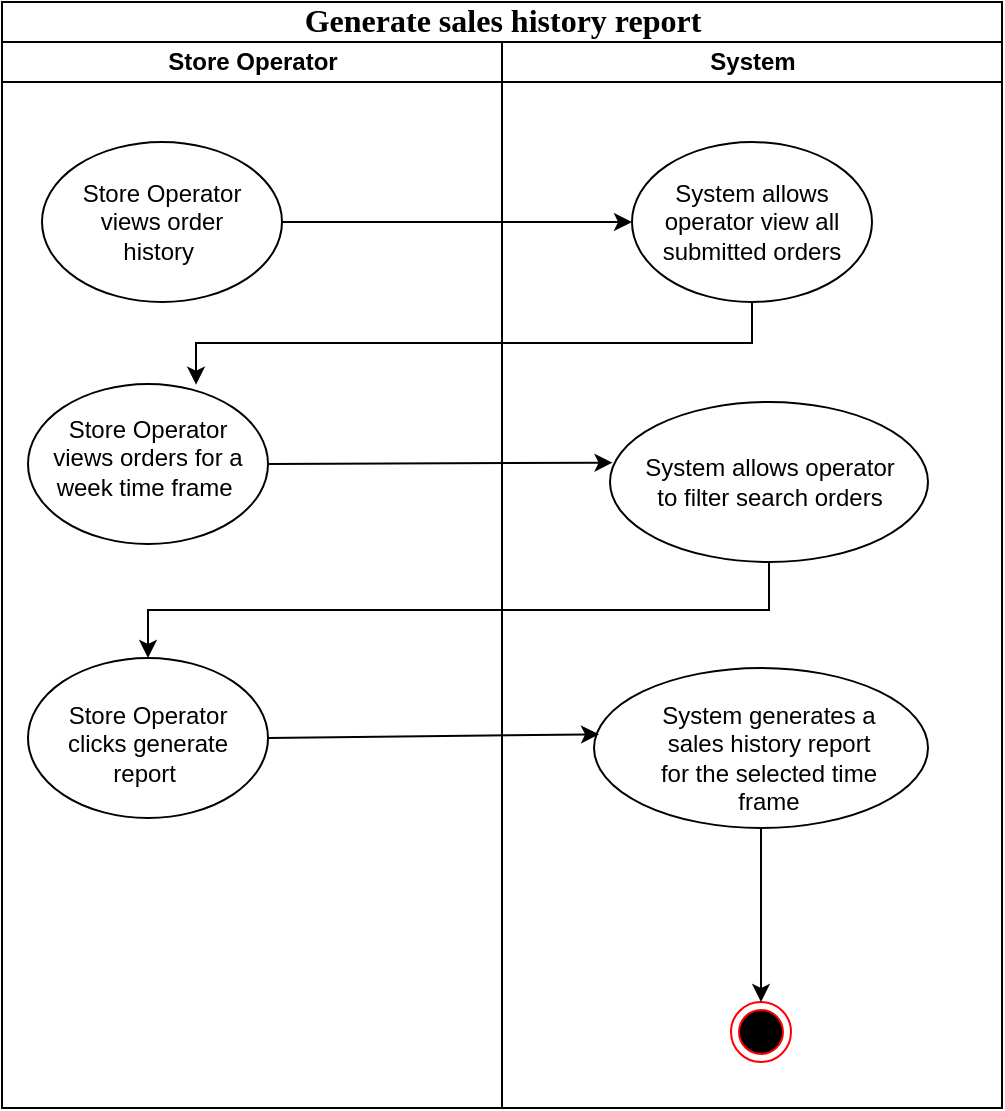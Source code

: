 <mxfile version="17.1.1" type="google"><diagram name="Page-1" id="0783ab3e-0a74-02c8-0abd-f7b4e66b4bec"><mxGraphModel grid="0" gridSize="10" guides="1" tooltips="1" connect="1" arrows="1" page="0" fold="1" pageScale="1" pageWidth="850" pageHeight="1100" background="none" math="0" shadow="0"><root><mxCell id="0"/><mxCell id="1" parent="0"/><mxCell id="1c1d494c118603dd-1" value="&lt;span style=&quot;font-weight: normal&quot; id=&quot;docs-internal-guid-952bc267-7fff-cdf3-cf3e-8a63c47240e4&quot;&gt;&lt;p dir=&quot;ltr&quot; style=&quot;line-height: 1.38 ; margin-top: 0pt ; margin-bottom: 0pt&quot;&gt;&lt;span id=&quot;docs-internal-guid-7d8778c5-7fff-4770-626f-576c1fb4948f&quot;&gt;&lt;/span&gt;&lt;/p&gt;&lt;p dir=&quot;ltr&quot; style=&quot;line-height: 1.38 ; margin-top: 0pt ; margin-bottom: 0pt&quot;&gt;&lt;span id=&quot;docs-internal-guid-18a91192-7fff-933f-e43c-0a2bdea45169&quot;&gt;&lt;/span&gt;&lt;/p&gt;&lt;p dir=&quot;ltr&quot; style=&quot;line-height: 1.38 ; margin-top: 0pt ; margin-bottom: 0pt&quot;&gt;&lt;span style=&quot;font-size: 12pt ; font-family: &amp;#34;times new roman&amp;#34; ; color: rgb(0 , 0 , 0) ; background-color: transparent ; font-weight: 700 ; font-style: normal ; font-variant: normal ; text-decoration: none ; vertical-align: baseline&quot;&gt;Generate sales history report&lt;/span&gt;&lt;/p&gt;&lt;/span&gt;" style="swimlane;html=1;childLayout=stackLayout;startSize=20;rounded=0;shadow=0;comic=0;labelBackgroundColor=none;strokeWidth=1;fontFamily=Verdana;fontSize=12;align=center;" parent="1" vertex="1"><mxGeometry x="53" y="76" width="500" height="553" as="geometry"/></mxCell><mxCell id="h4e85kLssJTies6gPd6y-16" style="rounded=0;orthogonalLoop=1;jettySize=auto;html=1;exitX=1;exitY=0.5;exitDx=0;exitDy=0;entryX=0;entryY=0.5;entryDx=0;entryDy=0;" edge="1" parent="1c1d494c118603dd-1" source="h4e85kLssJTies6gPd6y-1" target="h4e85kLssJTies6gPd6y-7"><mxGeometry relative="1" as="geometry"/></mxCell><mxCell id="h4e85kLssJTies6gPd6y-17" style="edgeStyle=none;rounded=0;orthogonalLoop=1;jettySize=auto;html=1;exitX=1;exitY=0.5;exitDx=0;exitDy=0;entryX=0.008;entryY=0.379;entryDx=0;entryDy=0;entryPerimeter=0;" parent="1c1d494c118603dd-1" source="h4e85kLssJTies6gPd6y-3" target="h4e85kLssJTies6gPd6y-9" edge="1"><mxGeometry relative="1" as="geometry"/></mxCell><mxCell id="h4e85kLssJTies6gPd6y-20" style="edgeStyle=elbowEdgeStyle;rounded=0;orthogonalLoop=1;jettySize=auto;html=1;exitX=0.5;exitY=1;exitDx=0;exitDy=0;entryX=0.7;entryY=0.004;entryDx=0;entryDy=0;entryPerimeter=0;elbow=vertical;" edge="1" parent="1c1d494c118603dd-1" source="h4e85kLssJTies6gPd6y-7" target="h4e85kLssJTies6gPd6y-3"><mxGeometry relative="1" as="geometry"/></mxCell><mxCell id="1c1d494c118603dd-2" value="Store Operator" style="swimlane;html=1;startSize=20;" parent="1c1d494c118603dd-1" vertex="1"><mxGeometry y="20" width="250" height="533" as="geometry"/></mxCell><mxCell id="h4e85kLssJTies6gPd6y-1" value="" style="ellipse;whiteSpace=wrap;html=1;" parent="1c1d494c118603dd-2" vertex="1"><mxGeometry x="20" y="50" width="120" height="80" as="geometry"/></mxCell><mxCell id="h4e85kLssJTies6gPd6y-2" value="Store Operator views order history&amp;nbsp;" style="text;html=1;strokeColor=none;fillColor=none;align=center;verticalAlign=middle;whiteSpace=wrap;rounded=0;" parent="1c1d494c118603dd-2" vertex="1"><mxGeometry x="30" y="75" width="100" height="30" as="geometry"/></mxCell><mxCell id="h4e85kLssJTies6gPd6y-3" value="" style="ellipse;whiteSpace=wrap;html=1;" parent="1c1d494c118603dd-2" vertex="1"><mxGeometry x="13" y="171" width="120" height="80" as="geometry"/></mxCell><mxCell id="h4e85kLssJTies6gPd6y-4" value="Store Operator views orders for a week time frame&amp;nbsp;" style="text;html=1;strokeColor=none;fillColor=none;align=center;verticalAlign=middle;whiteSpace=wrap;rounded=0;" parent="1c1d494c118603dd-2" vertex="1"><mxGeometry x="23" y="193" width="100" height="30" as="geometry"/></mxCell><mxCell id="uitT-diLy-koIaeu1uDf-13" value="" style="ellipse;whiteSpace=wrap;html=1;" vertex="1" parent="1c1d494c118603dd-2"><mxGeometry x="13" y="308" width="120" height="80" as="geometry"/></mxCell><mxCell id="uitT-diLy-koIaeu1uDf-14" value="Store Operator clicks generate report&amp;nbsp;" style="text;html=1;strokeColor=none;fillColor=none;align=center;verticalAlign=middle;whiteSpace=wrap;rounded=0;" vertex="1" parent="1c1d494c118603dd-2"><mxGeometry x="23" y="336" width="100" height="30" as="geometry"/></mxCell><mxCell id="1c1d494c118603dd-3" value="System" style="swimlane;html=1;startSize=20;" parent="1c1d494c118603dd-1" vertex="1"><mxGeometry x="250" y="20" width="250" height="533" as="geometry"/></mxCell><mxCell id="h4e85kLssJTies6gPd6y-7" value="" style="ellipse;whiteSpace=wrap;html=1;" parent="1c1d494c118603dd-3" vertex="1"><mxGeometry x="65" y="50" width="120" height="80" as="geometry"/></mxCell><mxCell id="h4e85kLssJTies6gPd6y-8" value="System allows operator view all submitted orders" style="text;html=1;strokeColor=none;fillColor=none;align=center;verticalAlign=middle;whiteSpace=wrap;rounded=0;" vertex="1" parent="1c1d494c118603dd-3"><mxGeometry x="75" y="75" width="100" height="30" as="geometry"/></mxCell><mxCell id="h4e85kLssJTies6gPd6y-9" value="" style="ellipse;whiteSpace=wrap;html=1;" parent="1c1d494c118603dd-3" vertex="1"><mxGeometry x="54" y="180" width="159" height="80" as="geometry"/></mxCell><mxCell id="h4e85kLssJTies6gPd6y-10" value="&lt;span&gt;System allows operator to filter search orders&lt;/span&gt;" style="text;html=1;strokeColor=none;fillColor=none;align=center;verticalAlign=middle;whiteSpace=wrap;rounded=0;" parent="1c1d494c118603dd-3" vertex="1"><mxGeometry x="64.5" y="205" width="138" height="30" as="geometry"/></mxCell><mxCell id="h4e85kLssJTies6gPd6y-14" value="" style="ellipse;html=1;shape=endState;fillColor=#000000;strokeColor=#ff0000;" parent="1c1d494c118603dd-3" vertex="1"><mxGeometry x="114.5" y="480" width="30" height="30" as="geometry"/></mxCell><mxCell id="uitT-diLy-koIaeu1uDf-10" style="edgeStyle=none;rounded=0;orthogonalLoop=1;jettySize=auto;html=1;exitX=0.5;exitY=1;exitDx=0;exitDy=0;entryX=0.5;entryY=0;entryDx=0;entryDy=0;" edge="1" parent="1c1d494c118603dd-3" source="uitT-diLy-koIaeu1uDf-2" target="h4e85kLssJTies6gPd6y-14"><mxGeometry relative="1" as="geometry"><mxPoint x="184" y="502" as="targetPoint"/></mxGeometry></mxCell><mxCell id="uitT-diLy-koIaeu1uDf-2" value="" style="ellipse;whiteSpace=wrap;html=1;" vertex="1" parent="1c1d494c118603dd-3"><mxGeometry x="46" y="313" width="167" height="80" as="geometry"/></mxCell><mxCell id="uitT-diLy-koIaeu1uDf-4" value="System generates a sales history report for the selected time frame" style="text;html=1;strokeColor=none;fillColor=none;align=center;verticalAlign=middle;whiteSpace=wrap;rounded=0;" vertex="1" parent="1c1d494c118603dd-3"><mxGeometry x="75" y="343" width="117" height="30" as="geometry"/></mxCell><mxCell id="uitT-diLy-koIaeu1uDf-17" style="edgeStyle=none;rounded=0;orthogonalLoop=1;jettySize=auto;html=1;exitX=1;exitY=0.5;exitDx=0;exitDy=0;entryX=0.015;entryY=0.414;entryDx=0;entryDy=0;entryPerimeter=0;" edge="1" parent="1c1d494c118603dd-1" source="uitT-diLy-koIaeu1uDf-13" target="uitT-diLy-koIaeu1uDf-2"><mxGeometry relative="1" as="geometry"/></mxCell><mxCell id="uitT-diLy-koIaeu1uDf-18" style="edgeStyle=elbowEdgeStyle;rounded=0;orthogonalLoop=1;jettySize=auto;html=1;exitX=0.5;exitY=1;exitDx=0;exitDy=0;entryX=0.5;entryY=0;entryDx=0;entryDy=0;elbow=vertical;" edge="1" parent="1c1d494c118603dd-1" source="h4e85kLssJTies6gPd6y-9" target="uitT-diLy-koIaeu1uDf-13"><mxGeometry relative="1" as="geometry"/></mxCell></root></mxGraphModel></diagram></mxfile>